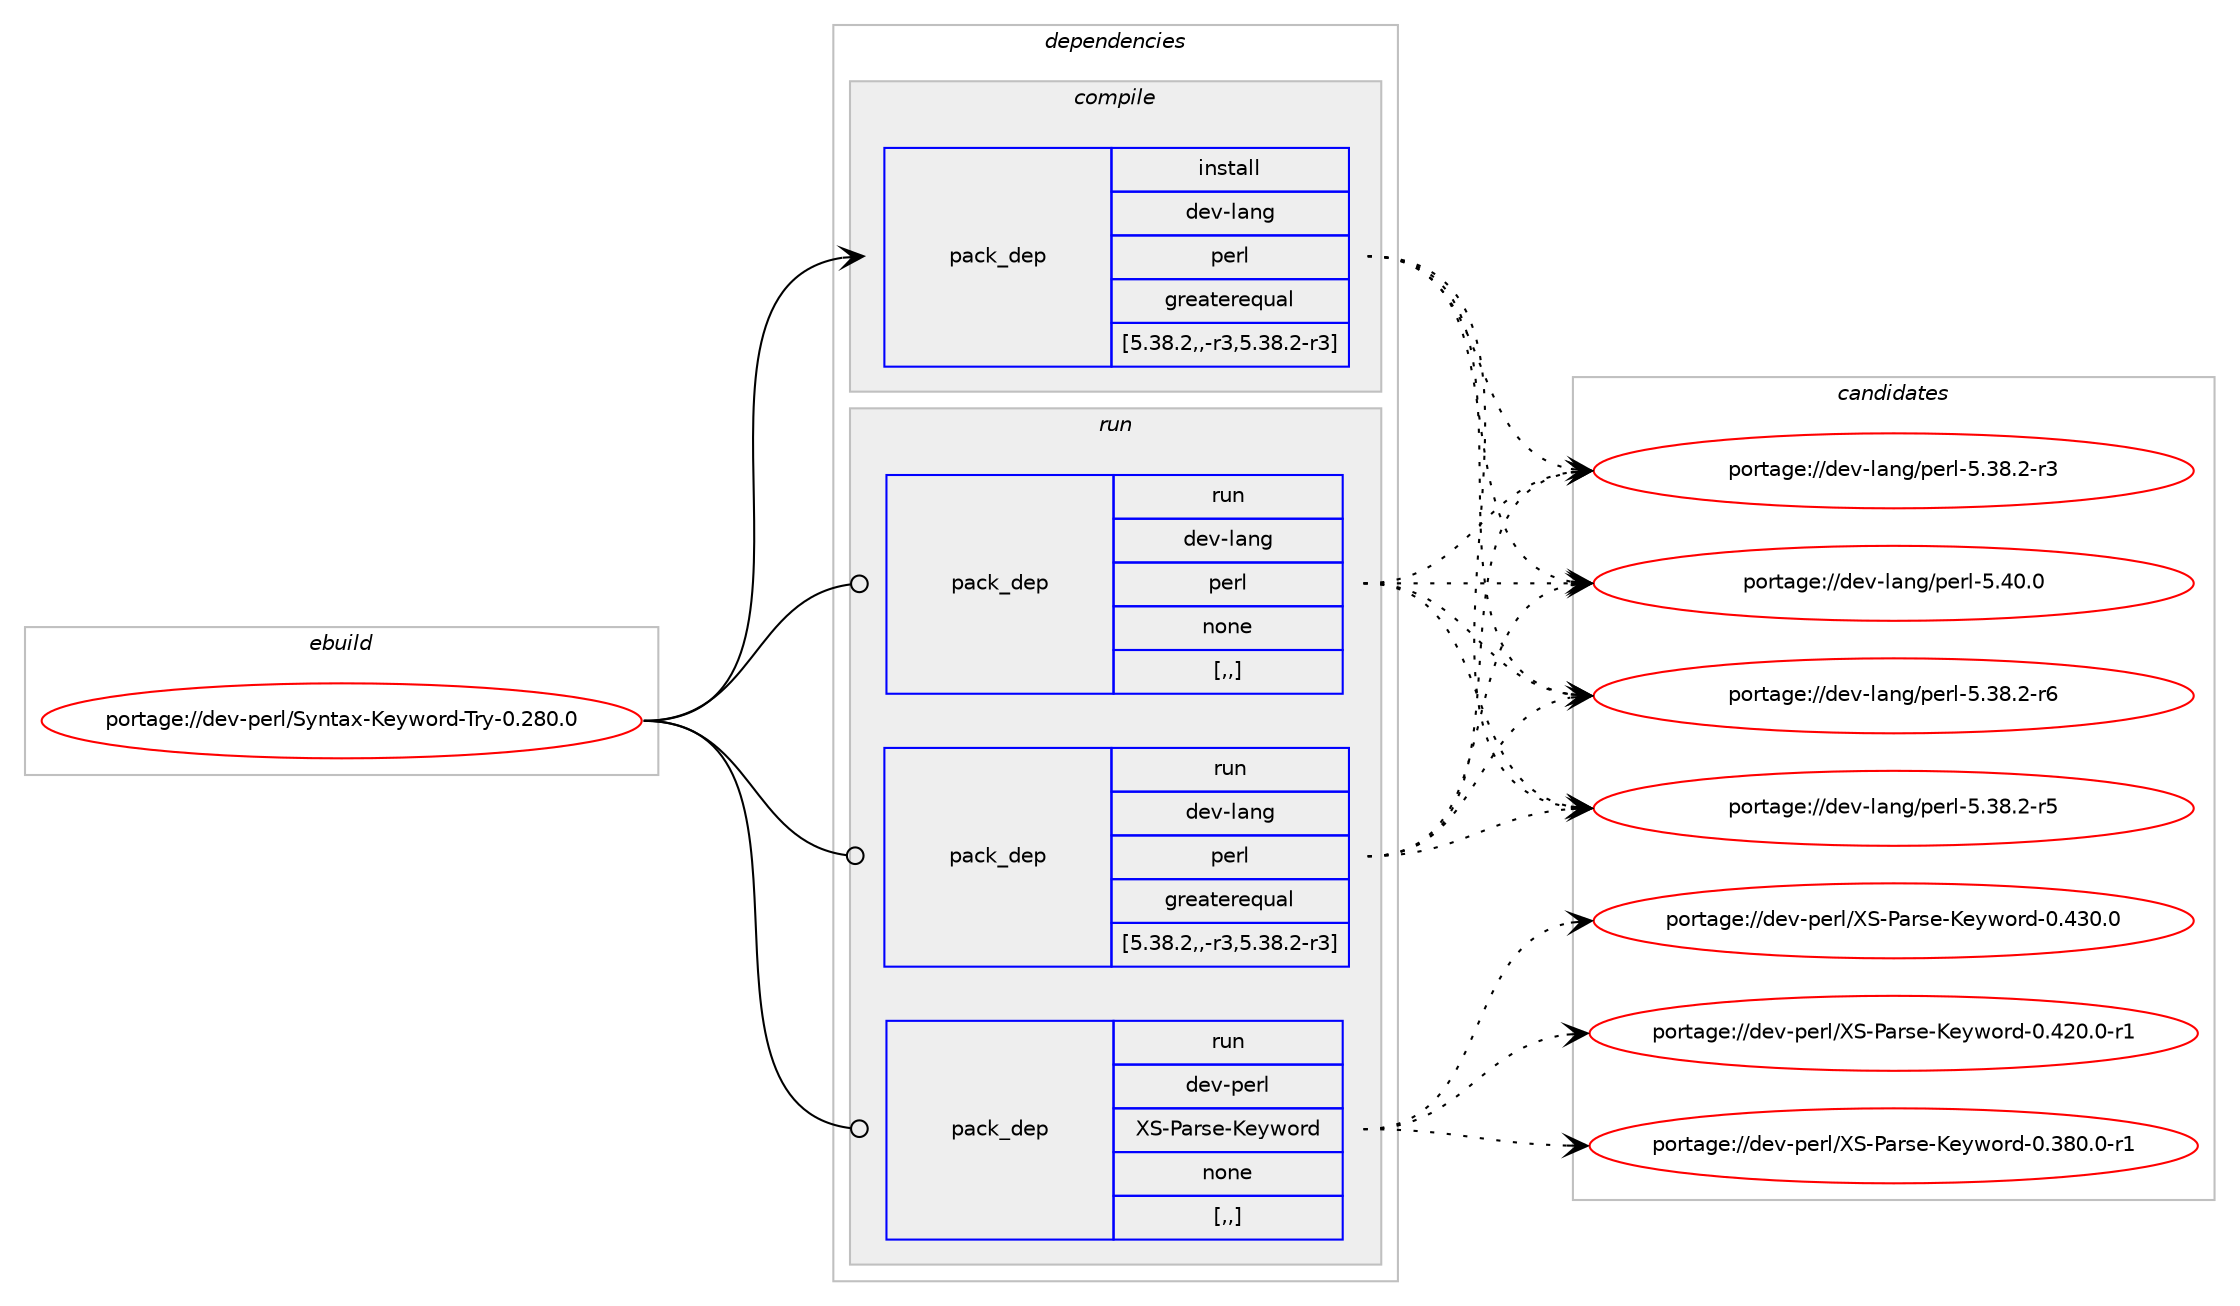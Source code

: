 digraph prolog {

# *************
# Graph options
# *************

newrank=true;
concentrate=true;
compound=true;
graph [rankdir=LR,fontname=Helvetica,fontsize=10,ranksep=1.5];#, ranksep=2.5, nodesep=0.2];
edge  [arrowhead=vee];
node  [fontname=Helvetica,fontsize=10];

# **********
# The ebuild
# **********

subgraph cluster_leftcol {
color=gray;
label=<<i>ebuild</i>>;
id [label="portage://dev-perl/Syntax-Keyword-Try-0.280.0", color=red, width=4, href="../dev-perl/Syntax-Keyword-Try-0.280.0.svg"];
}

# ****************
# The dependencies
# ****************

subgraph cluster_midcol {
color=gray;
label=<<i>dependencies</i>>;
subgraph cluster_compile {
fillcolor="#eeeeee";
style=filled;
label=<<i>compile</i>>;
subgraph pack105964 {
dependency137271 [label=<<TABLE BORDER="0" CELLBORDER="1" CELLSPACING="0" CELLPADDING="4" WIDTH="220"><TR><TD ROWSPAN="6" CELLPADDING="30">pack_dep</TD></TR><TR><TD WIDTH="110">install</TD></TR><TR><TD>dev-lang</TD></TR><TR><TD>perl</TD></TR><TR><TD>greaterequal</TD></TR><TR><TD>[5.38.2,,-r3,5.38.2-r3]</TD></TR></TABLE>>, shape=none, color=blue];
}
id:e -> dependency137271:w [weight=20,style="solid",arrowhead="vee"];
}
subgraph cluster_compileandrun {
fillcolor="#eeeeee";
style=filled;
label=<<i>compile and run</i>>;
}
subgraph cluster_run {
fillcolor="#eeeeee";
style=filled;
label=<<i>run</i>>;
subgraph pack105965 {
dependency137272 [label=<<TABLE BORDER="0" CELLBORDER="1" CELLSPACING="0" CELLPADDING="4" WIDTH="220"><TR><TD ROWSPAN="6" CELLPADDING="30">pack_dep</TD></TR><TR><TD WIDTH="110">run</TD></TR><TR><TD>dev-lang</TD></TR><TR><TD>perl</TD></TR><TR><TD>greaterequal</TD></TR><TR><TD>[5.38.2,,-r3,5.38.2-r3]</TD></TR></TABLE>>, shape=none, color=blue];
}
id:e -> dependency137272:w [weight=20,style="solid",arrowhead="odot"];
subgraph pack105966 {
dependency137273 [label=<<TABLE BORDER="0" CELLBORDER="1" CELLSPACING="0" CELLPADDING="4" WIDTH="220"><TR><TD ROWSPAN="6" CELLPADDING="30">pack_dep</TD></TR><TR><TD WIDTH="110">run</TD></TR><TR><TD>dev-lang</TD></TR><TR><TD>perl</TD></TR><TR><TD>none</TD></TR><TR><TD>[,,]</TD></TR></TABLE>>, shape=none, color=blue];
}
id:e -> dependency137273:w [weight=20,style="solid",arrowhead="odot"];
subgraph pack105967 {
dependency137274 [label=<<TABLE BORDER="0" CELLBORDER="1" CELLSPACING="0" CELLPADDING="4" WIDTH="220"><TR><TD ROWSPAN="6" CELLPADDING="30">pack_dep</TD></TR><TR><TD WIDTH="110">run</TD></TR><TR><TD>dev-perl</TD></TR><TR><TD>XS-Parse-Keyword</TD></TR><TR><TD>none</TD></TR><TR><TD>[,,]</TD></TR></TABLE>>, shape=none, color=blue];
}
id:e -> dependency137274:w [weight=20,style="solid",arrowhead="odot"];
}
}

# **************
# The candidates
# **************

subgraph cluster_choices {
rank=same;
color=gray;
label=<<i>candidates</i>>;

subgraph choice105964 {
color=black;
nodesep=1;
choice10010111845108971101034711210111410845534652484648 [label="portage://dev-lang/perl-5.40.0", color=red, width=4,href="../dev-lang/perl-5.40.0.svg"];
choice100101118451089711010347112101114108455346515646504511454 [label="portage://dev-lang/perl-5.38.2-r6", color=red, width=4,href="../dev-lang/perl-5.38.2-r6.svg"];
choice100101118451089711010347112101114108455346515646504511453 [label="portage://dev-lang/perl-5.38.2-r5", color=red, width=4,href="../dev-lang/perl-5.38.2-r5.svg"];
choice100101118451089711010347112101114108455346515646504511451 [label="portage://dev-lang/perl-5.38.2-r3", color=red, width=4,href="../dev-lang/perl-5.38.2-r3.svg"];
dependency137271:e -> choice10010111845108971101034711210111410845534652484648:w [style=dotted,weight="100"];
dependency137271:e -> choice100101118451089711010347112101114108455346515646504511454:w [style=dotted,weight="100"];
dependency137271:e -> choice100101118451089711010347112101114108455346515646504511453:w [style=dotted,weight="100"];
dependency137271:e -> choice100101118451089711010347112101114108455346515646504511451:w [style=dotted,weight="100"];
}
subgraph choice105965 {
color=black;
nodesep=1;
choice10010111845108971101034711210111410845534652484648 [label="portage://dev-lang/perl-5.40.0", color=red, width=4,href="../dev-lang/perl-5.40.0.svg"];
choice100101118451089711010347112101114108455346515646504511454 [label="portage://dev-lang/perl-5.38.2-r6", color=red, width=4,href="../dev-lang/perl-5.38.2-r6.svg"];
choice100101118451089711010347112101114108455346515646504511453 [label="portage://dev-lang/perl-5.38.2-r5", color=red, width=4,href="../dev-lang/perl-5.38.2-r5.svg"];
choice100101118451089711010347112101114108455346515646504511451 [label="portage://dev-lang/perl-5.38.2-r3", color=red, width=4,href="../dev-lang/perl-5.38.2-r3.svg"];
dependency137272:e -> choice10010111845108971101034711210111410845534652484648:w [style=dotted,weight="100"];
dependency137272:e -> choice100101118451089711010347112101114108455346515646504511454:w [style=dotted,weight="100"];
dependency137272:e -> choice100101118451089711010347112101114108455346515646504511453:w [style=dotted,weight="100"];
dependency137272:e -> choice100101118451089711010347112101114108455346515646504511451:w [style=dotted,weight="100"];
}
subgraph choice105966 {
color=black;
nodesep=1;
choice10010111845108971101034711210111410845534652484648 [label="portage://dev-lang/perl-5.40.0", color=red, width=4,href="../dev-lang/perl-5.40.0.svg"];
choice100101118451089711010347112101114108455346515646504511454 [label="portage://dev-lang/perl-5.38.2-r6", color=red, width=4,href="../dev-lang/perl-5.38.2-r6.svg"];
choice100101118451089711010347112101114108455346515646504511453 [label="portage://dev-lang/perl-5.38.2-r5", color=red, width=4,href="../dev-lang/perl-5.38.2-r5.svg"];
choice100101118451089711010347112101114108455346515646504511451 [label="portage://dev-lang/perl-5.38.2-r3", color=red, width=4,href="../dev-lang/perl-5.38.2-r3.svg"];
dependency137273:e -> choice10010111845108971101034711210111410845534652484648:w [style=dotted,weight="100"];
dependency137273:e -> choice100101118451089711010347112101114108455346515646504511454:w [style=dotted,weight="100"];
dependency137273:e -> choice100101118451089711010347112101114108455346515646504511453:w [style=dotted,weight="100"];
dependency137273:e -> choice100101118451089711010347112101114108455346515646504511451:w [style=dotted,weight="100"];
}
subgraph choice105967 {
color=black;
nodesep=1;
choice1001011184511210111410847888345809711411510145751011211191111141004548465251484648 [label="portage://dev-perl/XS-Parse-Keyword-0.430.0", color=red, width=4,href="../dev-perl/XS-Parse-Keyword-0.430.0.svg"];
choice10010111845112101114108478883458097114115101457510112111911111410045484652504846484511449 [label="portage://dev-perl/XS-Parse-Keyword-0.420.0-r1", color=red, width=4,href="../dev-perl/XS-Parse-Keyword-0.420.0-r1.svg"];
choice10010111845112101114108478883458097114115101457510112111911111410045484651564846484511449 [label="portage://dev-perl/XS-Parse-Keyword-0.380.0-r1", color=red, width=4,href="../dev-perl/XS-Parse-Keyword-0.380.0-r1.svg"];
dependency137274:e -> choice1001011184511210111410847888345809711411510145751011211191111141004548465251484648:w [style=dotted,weight="100"];
dependency137274:e -> choice10010111845112101114108478883458097114115101457510112111911111410045484652504846484511449:w [style=dotted,weight="100"];
dependency137274:e -> choice10010111845112101114108478883458097114115101457510112111911111410045484651564846484511449:w [style=dotted,weight="100"];
}
}

}
